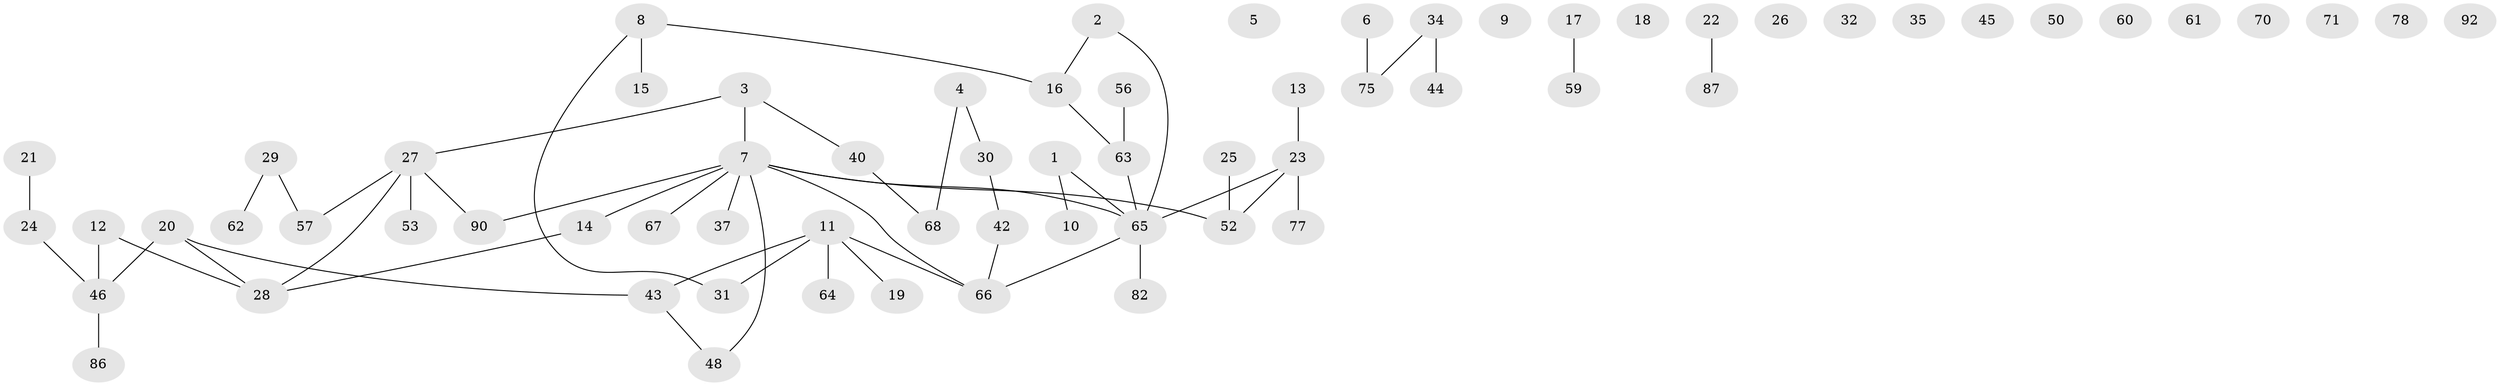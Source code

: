 // original degree distribution, {3: 0.17708333333333334, 2: 0.23958333333333334, 0: 0.13541666666666666, 1: 0.34375, 4: 0.0625, 6: 0.020833333333333332, 7: 0.010416666666666666, 5: 0.010416666666666666}
// Generated by graph-tools (version 1.1) at 2025/41/03/06/25 10:41:24]
// undirected, 67 vertices, 59 edges
graph export_dot {
graph [start="1"]
  node [color=gray90,style=filled];
  1 [super="+33"];
  2 [super="+88"];
  3 [super="+85"];
  4 [super="+36"];
  5;
  6 [super="+38"];
  7 [super="+73"];
  8 [super="+93"];
  9;
  10;
  11 [super="+89"];
  12;
  13;
  14 [super="+58"];
  15 [super="+39"];
  16 [super="+51"];
  17;
  18;
  19;
  20 [super="+84"];
  21;
  22;
  23 [super="+79"];
  24 [super="+81"];
  25;
  26;
  27 [super="+83"];
  28 [super="+54"];
  29 [super="+69"];
  30;
  31;
  32 [super="+49"];
  34 [super="+72"];
  35;
  37;
  40 [super="+41"];
  42 [super="+47"];
  43 [super="+55"];
  44;
  45;
  46 [super="+95"];
  48;
  50;
  52;
  53;
  56 [super="+74"];
  57;
  59 [super="+80"];
  60;
  61;
  62;
  63 [super="+76"];
  64;
  65 [super="+91"];
  66;
  67;
  68;
  70;
  71;
  75 [super="+94"];
  77;
  78;
  82;
  86;
  87 [super="+96"];
  90;
  92;
  1 -- 10;
  1 -- 65;
  2 -- 16;
  2 -- 65;
  3 -- 27;
  3 -- 40;
  3 -- 7;
  4 -- 68;
  4 -- 30;
  6 -- 75;
  7 -- 14;
  7 -- 48;
  7 -- 52;
  7 -- 66;
  7 -- 67;
  7 -- 37;
  7 -- 90;
  7 -- 65;
  8 -- 16;
  8 -- 31;
  8 -- 15;
  11 -- 19;
  11 -- 31;
  11 -- 43;
  11 -- 64;
  11 -- 66;
  12 -- 28;
  12 -- 46;
  13 -- 23;
  14 -- 28;
  16 -- 63;
  17 -- 59;
  20 -- 46;
  20 -- 43;
  20 -- 28;
  21 -- 24;
  22 -- 87;
  23 -- 52 [weight=2];
  23 -- 65;
  23 -- 77;
  24 -- 46;
  25 -- 52;
  27 -- 53;
  27 -- 57;
  27 -- 90;
  27 -- 28;
  29 -- 57;
  29 -- 62;
  30 -- 42;
  34 -- 75;
  34 -- 44;
  40 -- 68;
  42 -- 66;
  43 -- 48;
  46 -- 86;
  56 -- 63;
  63 -- 65;
  65 -- 66;
  65 -- 82;
}
